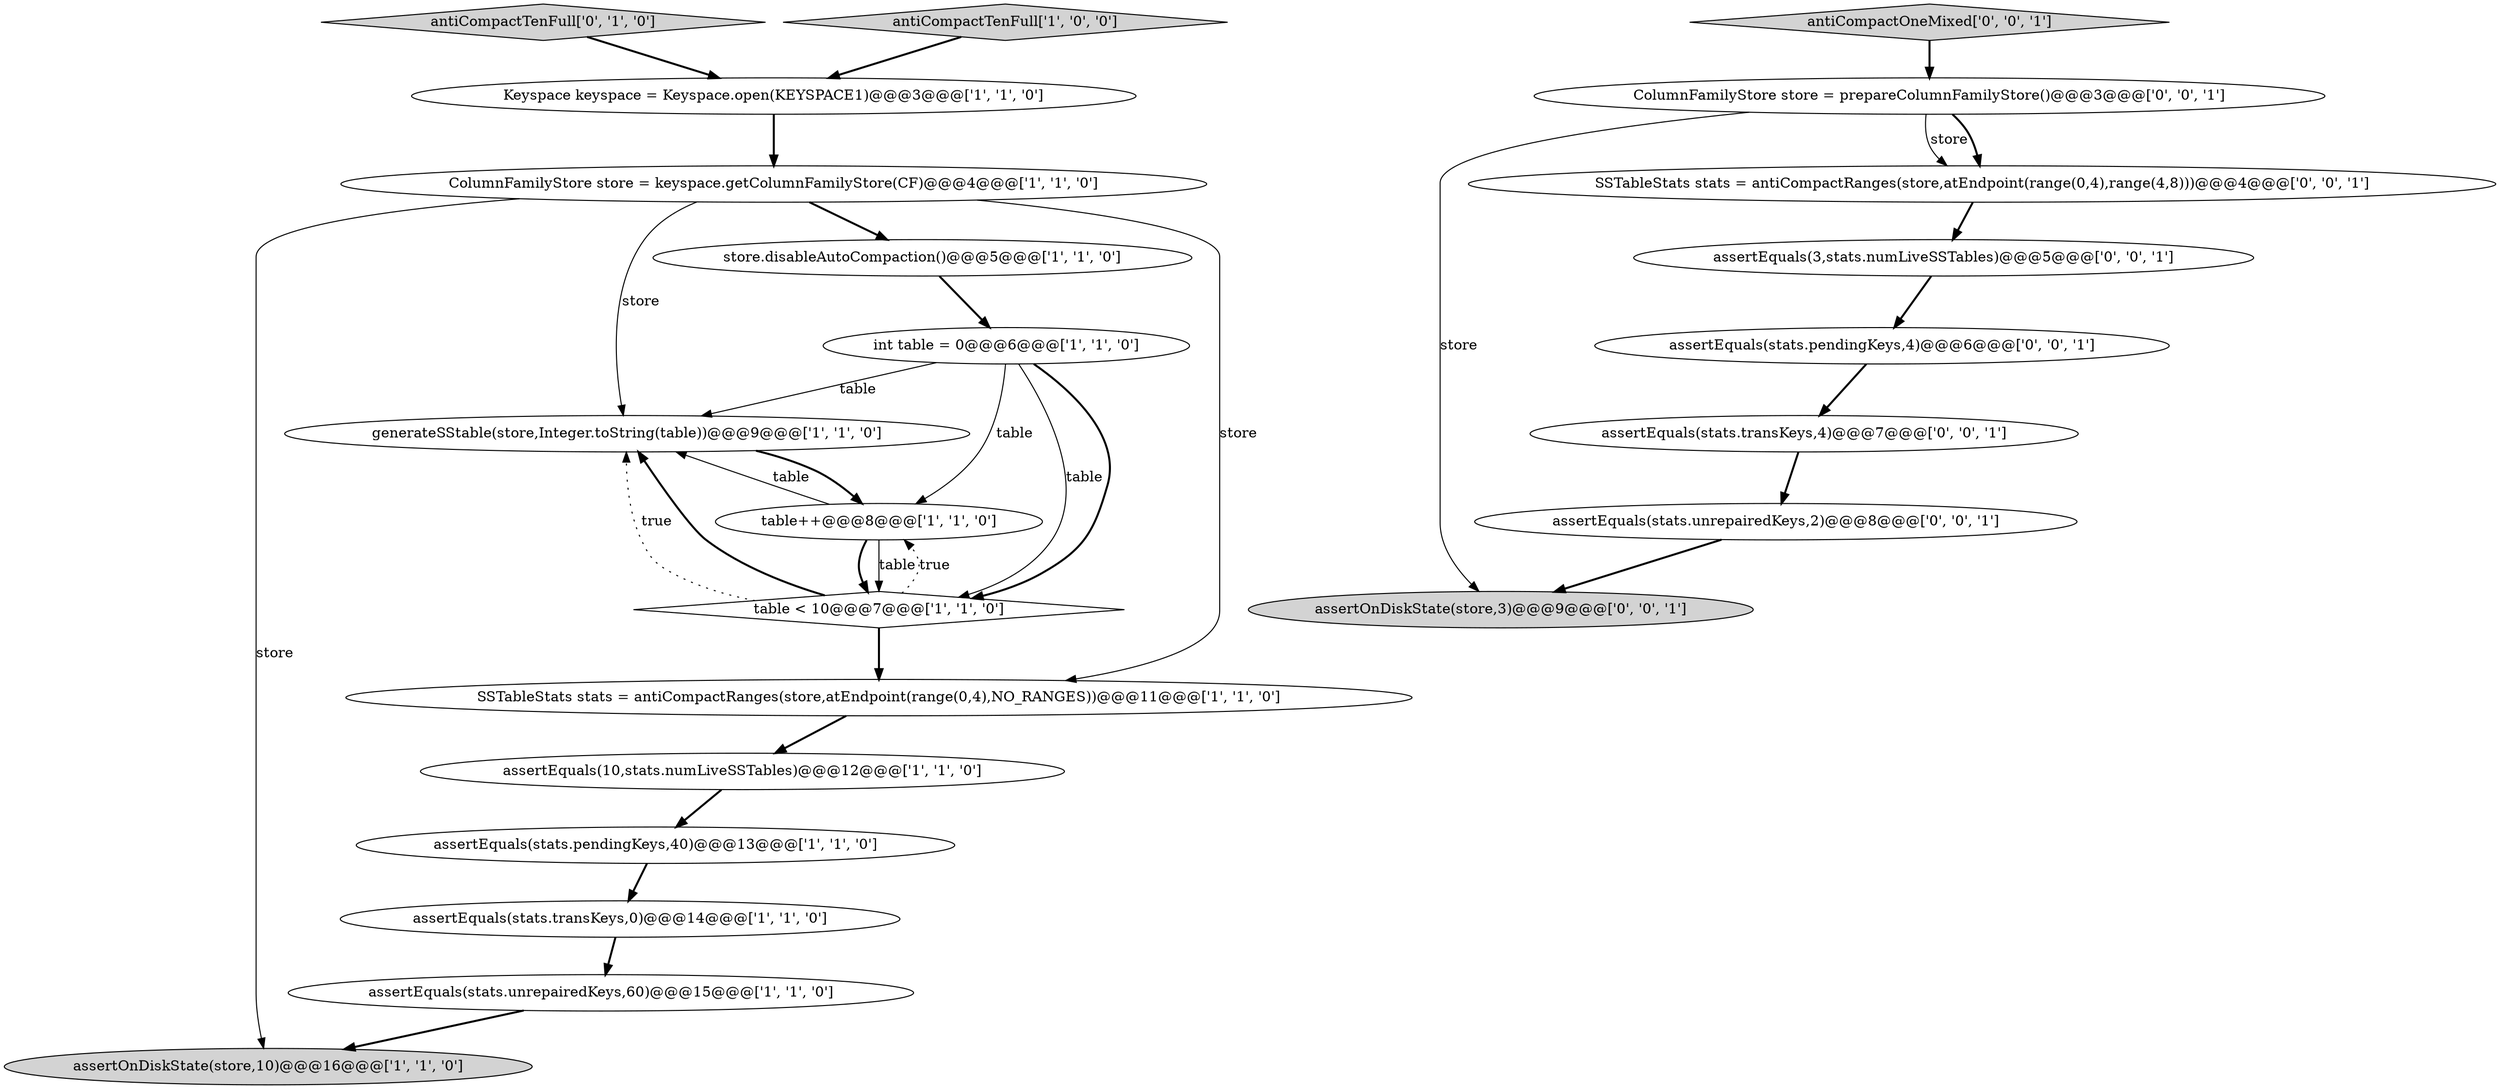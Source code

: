 digraph {
3 [style = filled, label = "assertEquals(10,stats.numLiveSSTables)@@@12@@@['1', '1', '0']", fillcolor = white, shape = ellipse image = "AAA0AAABBB1BBB"];
20 [style = filled, label = "assertOnDiskState(store,3)@@@9@@@['0', '0', '1']", fillcolor = lightgray, shape = ellipse image = "AAA0AAABBB3BBB"];
1 [style = filled, label = "table++@@@8@@@['1', '1', '0']", fillcolor = white, shape = ellipse image = "AAA0AAABBB1BBB"];
5 [style = filled, label = "generateSStable(store,Integer.toString(table))@@@9@@@['1', '1', '0']", fillcolor = white, shape = ellipse image = "AAA0AAABBB1BBB"];
2 [style = filled, label = "ColumnFamilyStore store = keyspace.getColumnFamilyStore(CF)@@@4@@@['1', '1', '0']", fillcolor = white, shape = ellipse image = "AAA0AAABBB1BBB"];
11 [style = filled, label = "assertEquals(stats.transKeys,0)@@@14@@@['1', '1', '0']", fillcolor = white, shape = ellipse image = "AAA0AAABBB1BBB"];
9 [style = filled, label = "assertEquals(stats.unrepairedKeys,60)@@@15@@@['1', '1', '0']", fillcolor = white, shape = ellipse image = "AAA0AAABBB1BBB"];
19 [style = filled, label = "ColumnFamilyStore store = prepareColumnFamilyStore()@@@3@@@['0', '0', '1']", fillcolor = white, shape = ellipse image = "AAA0AAABBB3BBB"];
21 [style = filled, label = "assertEquals(stats.transKeys,4)@@@7@@@['0', '0', '1']", fillcolor = white, shape = ellipse image = "AAA0AAABBB3BBB"];
7 [style = filled, label = "int table = 0@@@6@@@['1', '1', '0']", fillcolor = white, shape = ellipse image = "AAA0AAABBB1BBB"];
8 [style = filled, label = "SSTableStats stats = antiCompactRanges(store,atEndpoint(range(0,4),NO_RANGES))@@@11@@@['1', '1', '0']", fillcolor = white, shape = ellipse image = "AAA0AAABBB1BBB"];
14 [style = filled, label = "antiCompactTenFull['0', '1', '0']", fillcolor = lightgray, shape = diamond image = "AAA0AAABBB2BBB"];
12 [style = filled, label = "table < 10@@@7@@@['1', '1', '0']", fillcolor = white, shape = diamond image = "AAA0AAABBB1BBB"];
10 [style = filled, label = "Keyspace keyspace = Keyspace.open(KEYSPACE1)@@@3@@@['1', '1', '0']", fillcolor = white, shape = ellipse image = "AAA0AAABBB1BBB"];
22 [style = filled, label = "assertEquals(stats.unrepairedKeys,2)@@@8@@@['0', '0', '1']", fillcolor = white, shape = ellipse image = "AAA0AAABBB3BBB"];
0 [style = filled, label = "antiCompactTenFull['1', '0', '0']", fillcolor = lightgray, shape = diamond image = "AAA0AAABBB1BBB"];
15 [style = filled, label = "assertEquals(3,stats.numLiveSSTables)@@@5@@@['0', '0', '1']", fillcolor = white, shape = ellipse image = "AAA0AAABBB3BBB"];
16 [style = filled, label = "antiCompactOneMixed['0', '0', '1']", fillcolor = lightgray, shape = diamond image = "AAA0AAABBB3BBB"];
18 [style = filled, label = "assertEquals(stats.pendingKeys,4)@@@6@@@['0', '0', '1']", fillcolor = white, shape = ellipse image = "AAA0AAABBB3BBB"];
17 [style = filled, label = "SSTableStats stats = antiCompactRanges(store,atEndpoint(range(0,4),range(4,8)))@@@4@@@['0', '0', '1']", fillcolor = white, shape = ellipse image = "AAA0AAABBB3BBB"];
13 [style = filled, label = "assertEquals(stats.pendingKeys,40)@@@13@@@['1', '1', '0']", fillcolor = white, shape = ellipse image = "AAA0AAABBB1BBB"];
6 [style = filled, label = "store.disableAutoCompaction()@@@5@@@['1', '1', '0']", fillcolor = white, shape = ellipse image = "AAA0AAABBB1BBB"];
4 [style = filled, label = "assertOnDiskState(store,10)@@@16@@@['1', '1', '0']", fillcolor = lightgray, shape = ellipse image = "AAA0AAABBB1BBB"];
7->1 [style = solid, label="table"];
10->2 [style = bold, label=""];
21->22 [style = bold, label=""];
9->4 [style = bold, label=""];
15->18 [style = bold, label=""];
19->20 [style = solid, label="store"];
1->12 [style = bold, label=""];
5->1 [style = bold, label=""];
16->19 [style = bold, label=""];
2->5 [style = solid, label="store"];
19->17 [style = solid, label="store"];
11->9 [style = bold, label=""];
22->20 [style = bold, label=""];
2->8 [style = solid, label="store"];
3->13 [style = bold, label=""];
7->12 [style = solid, label="table"];
8->3 [style = bold, label=""];
12->5 [style = dotted, label="true"];
0->10 [style = bold, label=""];
1->5 [style = solid, label="table"];
12->5 [style = bold, label=""];
13->11 [style = bold, label=""];
7->12 [style = bold, label=""];
7->5 [style = solid, label="table"];
17->15 [style = bold, label=""];
19->17 [style = bold, label=""];
18->21 [style = bold, label=""];
2->6 [style = bold, label=""];
1->12 [style = solid, label="table"];
2->4 [style = solid, label="store"];
6->7 [style = bold, label=""];
14->10 [style = bold, label=""];
12->1 [style = dotted, label="true"];
12->8 [style = bold, label=""];
}
